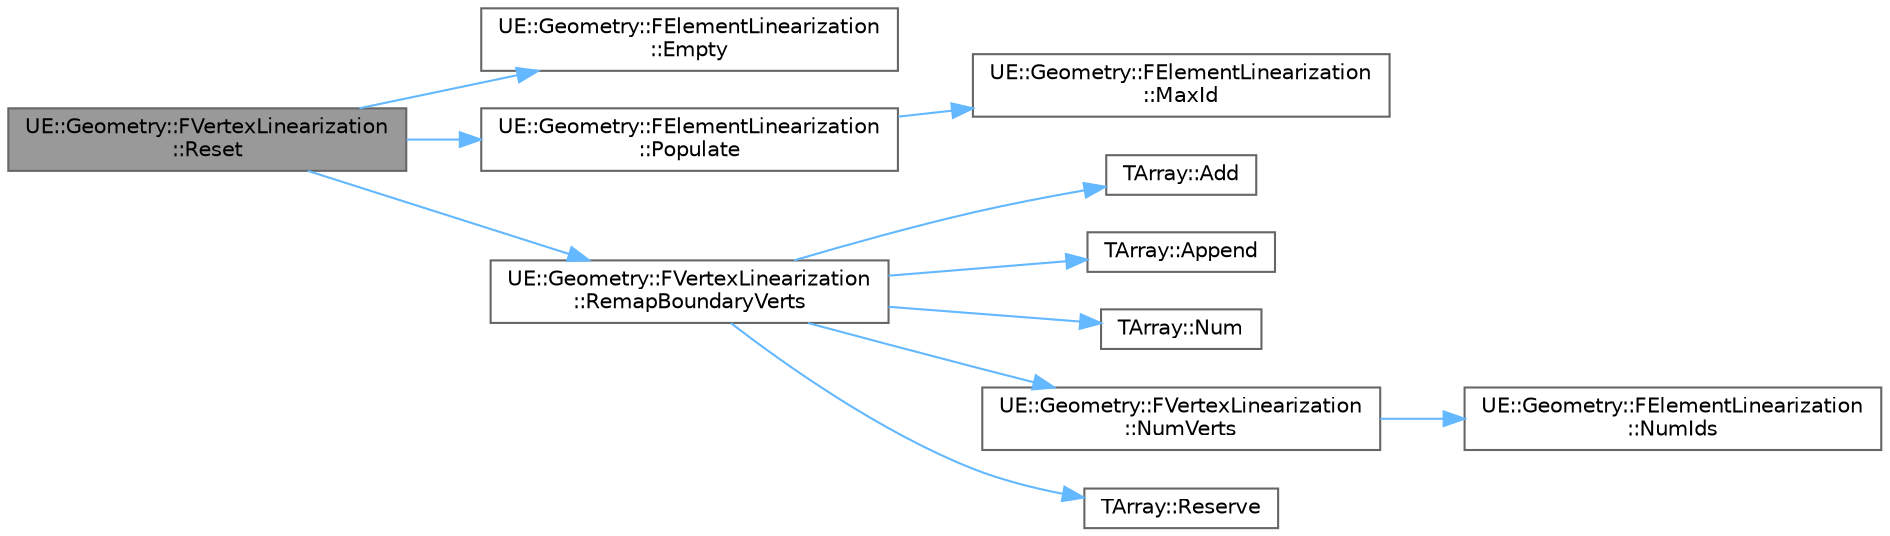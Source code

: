 digraph "UE::Geometry::FVertexLinearization::Reset"
{
 // INTERACTIVE_SVG=YES
 // LATEX_PDF_SIZE
  bgcolor="transparent";
  edge [fontname=Helvetica,fontsize=10,labelfontname=Helvetica,labelfontsize=10];
  node [fontname=Helvetica,fontsize=10,shape=box,height=0.2,width=0.4];
  rankdir="LR";
  Node1 [id="Node000001",label="UE::Geometry::FVertexLinearization\l::Reset",height=0.2,width=0.4,color="gray40", fillcolor="grey60", style="filled", fontcolor="black",tooltip=" "];
  Node1 -> Node2 [id="edge1_Node000001_Node000002",color="steelblue1",style="solid",tooltip=" "];
  Node2 [id="Node000002",label="UE::Geometry::FElementLinearization\l::Empty",height=0.2,width=0.4,color="grey40", fillcolor="white", style="filled",URL="$d5/d4e/classUE_1_1Geometry_1_1FElementLinearization.html#a5e9da3e29fe79de88966dd4258e958a7",tooltip=" "];
  Node1 -> Node3 [id="edge2_Node000001_Node000003",color="steelblue1",style="solid",tooltip=" "];
  Node3 [id="Node000003",label="UE::Geometry::FElementLinearization\l::Populate",height=0.2,width=0.4,color="grey40", fillcolor="white", style="filled",URL="$d5/d4e/classUE_1_1Geometry_1_1FElementLinearization.html#ac3a98c831fa07d778e12b35eb57763bc",tooltip=" "];
  Node3 -> Node4 [id="edge3_Node000003_Node000004",color="steelblue1",style="solid",tooltip=" "];
  Node4 [id="Node000004",label="UE::Geometry::FElementLinearization\l::MaxId",height=0.2,width=0.4,color="grey40", fillcolor="white", style="filled",URL="$d5/d4e/classUE_1_1Geometry_1_1FElementLinearization.html#ae04858cf7c26086fbb127f3cce361660",tooltip=" "];
  Node1 -> Node5 [id="edge4_Node000001_Node000005",color="steelblue1",style="solid",tooltip=" "];
  Node5 [id="Node000005",label="UE::Geometry::FVertexLinearization\l::RemapBoundaryVerts",height=0.2,width=0.4,color="grey40", fillcolor="white", style="filled",URL="$d8/df4/classUE_1_1Geometry_1_1FVertexLinearization.html#a0b0c5516b73379ecc11a4f2ad9d00af2",tooltip=" "];
  Node5 -> Node6 [id="edge5_Node000005_Node000006",color="steelblue1",style="solid",tooltip=" "];
  Node6 [id="Node000006",label="TArray::Add",height=0.2,width=0.4,color="grey40", fillcolor="white", style="filled",URL="$d4/d52/classTArray.html#a94f6bf2bef04382fc79010abad57d823",tooltip="Adds a new item to the end of the array, possibly reallocating the whole array to fit."];
  Node5 -> Node7 [id="edge6_Node000005_Node000007",color="steelblue1",style="solid",tooltip=" "];
  Node7 [id="Node000007",label="TArray::Append",height=0.2,width=0.4,color="grey40", fillcolor="white", style="filled",URL="$d4/d52/classTArray.html#a74ede47cac56b1d41830719f29a4882d",tooltip="Appends the specified array to this array."];
  Node5 -> Node8 [id="edge7_Node000005_Node000008",color="steelblue1",style="solid",tooltip=" "];
  Node8 [id="Node000008",label="TArray::Num",height=0.2,width=0.4,color="grey40", fillcolor="white", style="filled",URL="$d4/d52/classTArray.html#adcbf9ca48677a9c0c3830cd862dd40d8",tooltip="Returns number of elements in array."];
  Node5 -> Node9 [id="edge8_Node000005_Node000009",color="steelblue1",style="solid",tooltip=" "];
  Node9 [id="Node000009",label="UE::Geometry::FVertexLinearization\l::NumVerts",height=0.2,width=0.4,color="grey40", fillcolor="white", style="filled",URL="$d8/df4/classUE_1_1Geometry_1_1FVertexLinearization.html#ad948a26e1201d2f01d81a486ffd17cc5",tooltip=" "];
  Node9 -> Node10 [id="edge9_Node000009_Node000010",color="steelblue1",style="solid",tooltip=" "];
  Node10 [id="Node000010",label="UE::Geometry::FElementLinearization\l::NumIds",height=0.2,width=0.4,color="grey40", fillcolor="white", style="filled",URL="$d5/d4e/classUE_1_1Geometry_1_1FElementLinearization.html#a107907066c8df40195bd93bd7bbd2061",tooltip=" "];
  Node5 -> Node11 [id="edge10_Node000005_Node000011",color="steelblue1",style="solid",tooltip=" "];
  Node11 [id="Node000011",label="TArray::Reserve",height=0.2,width=0.4,color="grey40", fillcolor="white", style="filled",URL="$d4/d52/classTArray.html#a9225b97632948348a65bb19ff212bc08",tooltip="Reserves memory such that the array can contain at least Number elements."];
}
